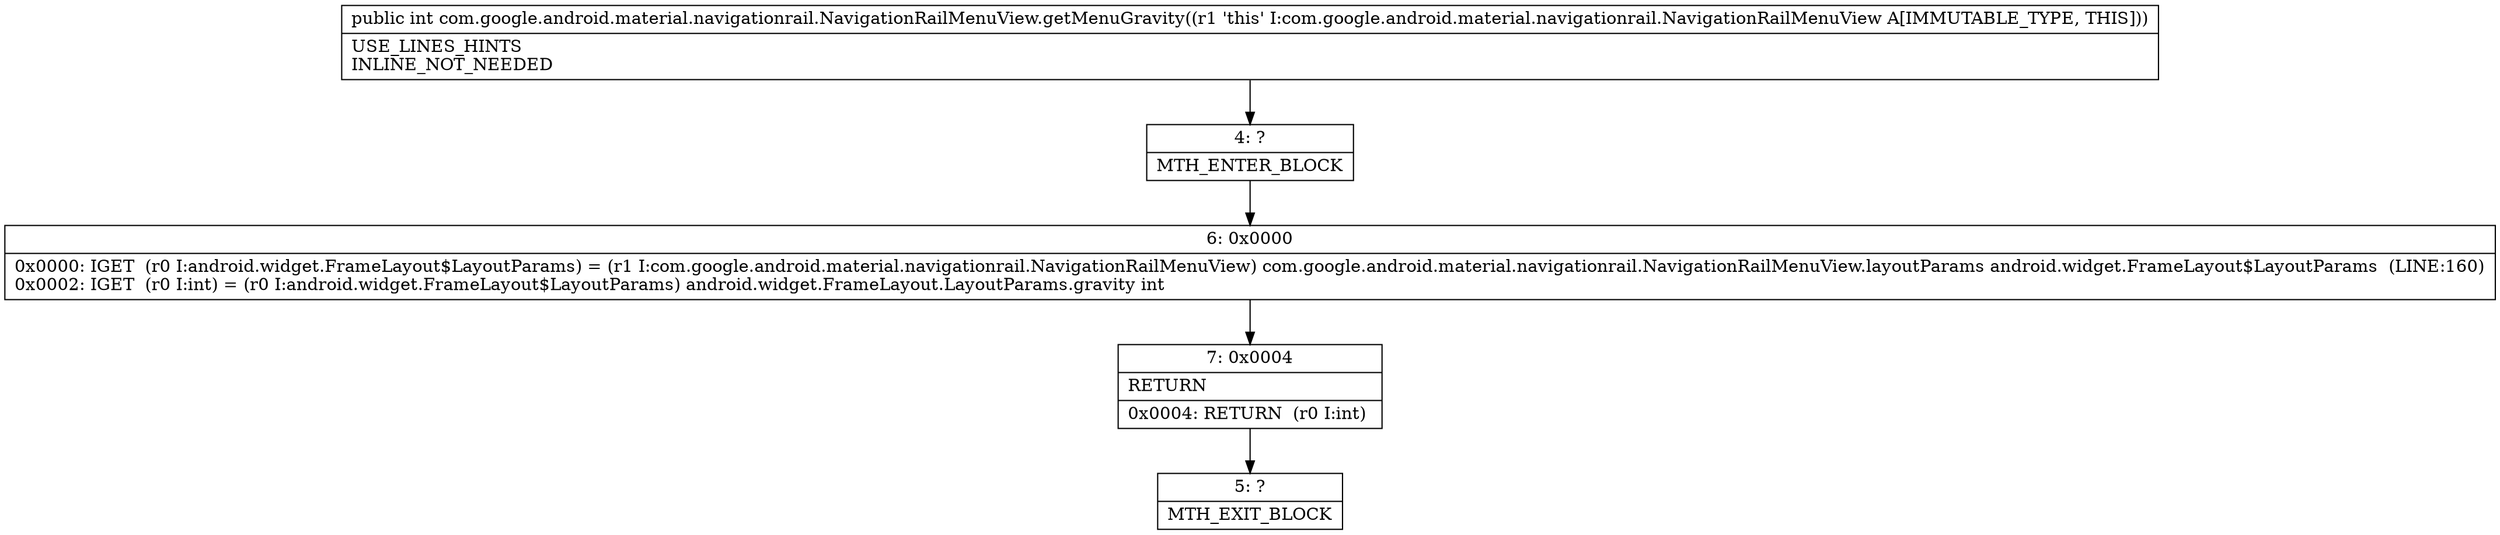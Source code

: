 digraph "CFG forcom.google.android.material.navigationrail.NavigationRailMenuView.getMenuGravity()I" {
Node_4 [shape=record,label="{4\:\ ?|MTH_ENTER_BLOCK\l}"];
Node_6 [shape=record,label="{6\:\ 0x0000|0x0000: IGET  (r0 I:android.widget.FrameLayout$LayoutParams) = (r1 I:com.google.android.material.navigationrail.NavigationRailMenuView) com.google.android.material.navigationrail.NavigationRailMenuView.layoutParams android.widget.FrameLayout$LayoutParams  (LINE:160)\l0x0002: IGET  (r0 I:int) = (r0 I:android.widget.FrameLayout$LayoutParams) android.widget.FrameLayout.LayoutParams.gravity int \l}"];
Node_7 [shape=record,label="{7\:\ 0x0004|RETURN\l|0x0004: RETURN  (r0 I:int) \l}"];
Node_5 [shape=record,label="{5\:\ ?|MTH_EXIT_BLOCK\l}"];
MethodNode[shape=record,label="{public int com.google.android.material.navigationrail.NavigationRailMenuView.getMenuGravity((r1 'this' I:com.google.android.material.navigationrail.NavigationRailMenuView A[IMMUTABLE_TYPE, THIS]))  | USE_LINES_HINTS\lINLINE_NOT_NEEDED\l}"];
MethodNode -> Node_4;Node_4 -> Node_6;
Node_6 -> Node_7;
Node_7 -> Node_5;
}

